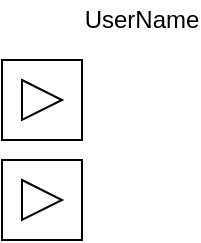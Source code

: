 <mxfile version="13.1.2"><diagram id="wmb3RYBE_KxpAPzQ7TMx" name="Page-1"><mxGraphModel dx="1422" dy="713" grid="1" gridSize="10" guides="1" tooltips="1" connect="1" arrows="1" fold="1" page="1" pageScale="1" pageWidth="827" pageHeight="1169" math="0" shadow="0"><root><mxCell id="0"/><mxCell id="1" parent="0"/><mxCell id="zhwrzG6qDPShRtm-4sll-1" value="" style="whiteSpace=wrap;html=1;aspect=fixed;" vertex="1" parent="1"><mxGeometry x="80" y="40" width="40" height="40" as="geometry"/></mxCell><mxCell id="zhwrzG6qDPShRtm-4sll-6" value="" style="triangle;whiteSpace=wrap;html=1;" vertex="1" parent="1"><mxGeometry x="90" y="50" width="20" height="20" as="geometry"/></mxCell><mxCell id="zhwrzG6qDPShRtm-4sll-7" value="" style="whiteSpace=wrap;html=1;aspect=fixed;" vertex="1" parent="1"><mxGeometry x="80" y="90" width="40" height="40" as="geometry"/></mxCell><mxCell id="zhwrzG6qDPShRtm-4sll-8" value="" style="triangle;whiteSpace=wrap;html=1;" vertex="1" parent="1"><mxGeometry x="90" y="100" width="20" height="20" as="geometry"/></mxCell><mxCell id="zhwrzG6qDPShRtm-4sll-14" value="UserName" style="text;html=1;strokeColor=none;fillColor=none;align=center;verticalAlign=middle;whiteSpace=wrap;rounded=0;fontSize=12;" vertex="1" parent="1"><mxGeometry x="130" y="10" width="40" height="20" as="geometry"/></mxCell></root></mxGraphModel></diagram></mxfile>